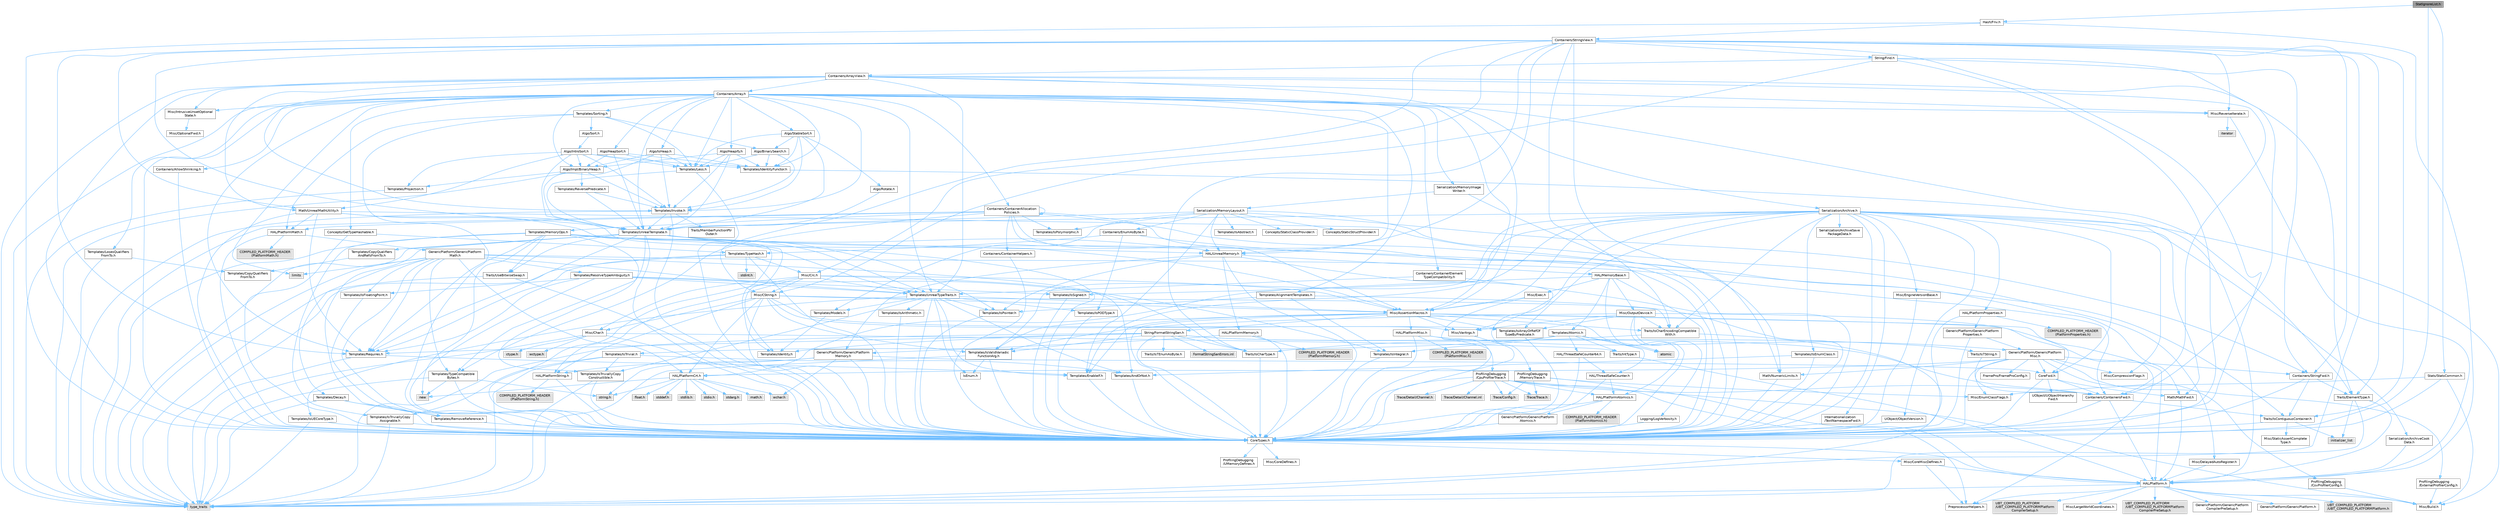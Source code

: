 digraph "StatIgnoreList.h"
{
 // INTERACTIVE_SVG=YES
 // LATEX_PDF_SIZE
  bgcolor="transparent";
  edge [fontname=Helvetica,fontsize=10,labelfontname=Helvetica,labelfontsize=10];
  node [fontname=Helvetica,fontsize=10,shape=box,height=0.2,width=0.4];
  Node1 [id="Node000001",label="StatIgnoreList.h",height=0.2,width=0.4,color="gray40", fillcolor="grey60", style="filled", fontcolor="black",tooltip=" "];
  Node1 -> Node2 [id="edge1_Node000001_Node000002",color="steelblue1",style="solid",tooltip=" "];
  Node2 [id="Node000002",label="CoreTypes.h",height=0.2,width=0.4,color="grey40", fillcolor="white", style="filled",URL="$dc/dec/CoreTypes_8h.html",tooltip=" "];
  Node2 -> Node3 [id="edge2_Node000002_Node000003",color="steelblue1",style="solid",tooltip=" "];
  Node3 [id="Node000003",label="HAL/Platform.h",height=0.2,width=0.4,color="grey40", fillcolor="white", style="filled",URL="$d9/dd0/Platform_8h.html",tooltip=" "];
  Node3 -> Node4 [id="edge3_Node000003_Node000004",color="steelblue1",style="solid",tooltip=" "];
  Node4 [id="Node000004",label="Misc/Build.h",height=0.2,width=0.4,color="grey40", fillcolor="white", style="filled",URL="$d3/dbb/Build_8h.html",tooltip=" "];
  Node3 -> Node5 [id="edge4_Node000003_Node000005",color="steelblue1",style="solid",tooltip=" "];
  Node5 [id="Node000005",label="Misc/LargeWorldCoordinates.h",height=0.2,width=0.4,color="grey40", fillcolor="white", style="filled",URL="$d2/dcb/LargeWorldCoordinates_8h.html",tooltip=" "];
  Node3 -> Node6 [id="edge5_Node000003_Node000006",color="steelblue1",style="solid",tooltip=" "];
  Node6 [id="Node000006",label="type_traits",height=0.2,width=0.4,color="grey60", fillcolor="#E0E0E0", style="filled",tooltip=" "];
  Node3 -> Node7 [id="edge6_Node000003_Node000007",color="steelblue1",style="solid",tooltip=" "];
  Node7 [id="Node000007",label="PreprocessorHelpers.h",height=0.2,width=0.4,color="grey40", fillcolor="white", style="filled",URL="$db/ddb/PreprocessorHelpers_8h.html",tooltip=" "];
  Node3 -> Node8 [id="edge7_Node000003_Node000008",color="steelblue1",style="solid",tooltip=" "];
  Node8 [id="Node000008",label="UBT_COMPILED_PLATFORM\l/UBT_COMPILED_PLATFORMPlatform\lCompilerPreSetup.h",height=0.2,width=0.4,color="grey60", fillcolor="#E0E0E0", style="filled",tooltip=" "];
  Node3 -> Node9 [id="edge8_Node000003_Node000009",color="steelblue1",style="solid",tooltip=" "];
  Node9 [id="Node000009",label="GenericPlatform/GenericPlatform\lCompilerPreSetup.h",height=0.2,width=0.4,color="grey40", fillcolor="white", style="filled",URL="$d9/dc8/GenericPlatformCompilerPreSetup_8h.html",tooltip=" "];
  Node3 -> Node10 [id="edge9_Node000003_Node000010",color="steelblue1",style="solid",tooltip=" "];
  Node10 [id="Node000010",label="GenericPlatform/GenericPlatform.h",height=0.2,width=0.4,color="grey40", fillcolor="white", style="filled",URL="$d6/d84/GenericPlatform_8h.html",tooltip=" "];
  Node3 -> Node11 [id="edge10_Node000003_Node000011",color="steelblue1",style="solid",tooltip=" "];
  Node11 [id="Node000011",label="UBT_COMPILED_PLATFORM\l/UBT_COMPILED_PLATFORMPlatform.h",height=0.2,width=0.4,color="grey60", fillcolor="#E0E0E0", style="filled",tooltip=" "];
  Node3 -> Node12 [id="edge11_Node000003_Node000012",color="steelblue1",style="solid",tooltip=" "];
  Node12 [id="Node000012",label="UBT_COMPILED_PLATFORM\l/UBT_COMPILED_PLATFORMPlatform\lCompilerSetup.h",height=0.2,width=0.4,color="grey60", fillcolor="#E0E0E0", style="filled",tooltip=" "];
  Node2 -> Node13 [id="edge12_Node000002_Node000013",color="steelblue1",style="solid",tooltip=" "];
  Node13 [id="Node000013",label="ProfilingDebugging\l/UMemoryDefines.h",height=0.2,width=0.4,color="grey40", fillcolor="white", style="filled",URL="$d2/da2/UMemoryDefines_8h.html",tooltip=" "];
  Node2 -> Node14 [id="edge13_Node000002_Node000014",color="steelblue1",style="solid",tooltip=" "];
  Node14 [id="Node000014",label="Misc/CoreMiscDefines.h",height=0.2,width=0.4,color="grey40", fillcolor="white", style="filled",URL="$da/d38/CoreMiscDefines_8h.html",tooltip=" "];
  Node14 -> Node3 [id="edge14_Node000014_Node000003",color="steelblue1",style="solid",tooltip=" "];
  Node14 -> Node7 [id="edge15_Node000014_Node000007",color="steelblue1",style="solid",tooltip=" "];
  Node2 -> Node15 [id="edge16_Node000002_Node000015",color="steelblue1",style="solid",tooltip=" "];
  Node15 [id="Node000015",label="Misc/CoreDefines.h",height=0.2,width=0.4,color="grey40", fillcolor="white", style="filled",URL="$d3/dd2/CoreDefines_8h.html",tooltip=" "];
  Node1 -> Node16 [id="edge17_Node000001_Node000016",color="steelblue1",style="solid",tooltip=" "];
  Node16 [id="Node000016",label="Hash/Fnv.h",height=0.2,width=0.4,color="grey40", fillcolor="white", style="filled",URL="$d8/d45/Hash_2Fnv_8h.html",tooltip=" "];
  Node16 -> Node17 [id="edge18_Node000016_Node000017",color="steelblue1",style="solid",tooltip=" "];
  Node17 [id="Node000017",label="Containers/StringView.h",height=0.2,width=0.4,color="grey40", fillcolor="white", style="filled",URL="$dd/dea/StringView_8h.html",tooltip=" "];
  Node17 -> Node2 [id="edge19_Node000017_Node000002",color="steelblue1",style="solid",tooltip=" "];
  Node17 -> Node18 [id="edge20_Node000017_Node000018",color="steelblue1",style="solid",tooltip=" "];
  Node18 [id="Node000018",label="Containers/StringFwd.h",height=0.2,width=0.4,color="grey40", fillcolor="white", style="filled",URL="$df/d37/StringFwd_8h.html",tooltip=" "];
  Node18 -> Node2 [id="edge21_Node000018_Node000002",color="steelblue1",style="solid",tooltip=" "];
  Node18 -> Node19 [id="edge22_Node000018_Node000019",color="steelblue1",style="solid",tooltip=" "];
  Node19 [id="Node000019",label="Traits/ElementType.h",height=0.2,width=0.4,color="grey40", fillcolor="white", style="filled",URL="$d5/d4f/ElementType_8h.html",tooltip=" "];
  Node19 -> Node3 [id="edge23_Node000019_Node000003",color="steelblue1",style="solid",tooltip=" "];
  Node19 -> Node20 [id="edge24_Node000019_Node000020",color="steelblue1",style="solid",tooltip=" "];
  Node20 [id="Node000020",label="initializer_list",height=0.2,width=0.4,color="grey60", fillcolor="#E0E0E0", style="filled",tooltip=" "];
  Node19 -> Node6 [id="edge25_Node000019_Node000006",color="steelblue1",style="solid",tooltip=" "];
  Node18 -> Node21 [id="edge26_Node000018_Node000021",color="steelblue1",style="solid",tooltip=" "];
  Node21 [id="Node000021",label="Traits/IsContiguousContainer.h",height=0.2,width=0.4,color="grey40", fillcolor="white", style="filled",URL="$d5/d3c/IsContiguousContainer_8h.html",tooltip=" "];
  Node21 -> Node2 [id="edge27_Node000021_Node000002",color="steelblue1",style="solid",tooltip=" "];
  Node21 -> Node22 [id="edge28_Node000021_Node000022",color="steelblue1",style="solid",tooltip=" "];
  Node22 [id="Node000022",label="Misc/StaticAssertComplete\lType.h",height=0.2,width=0.4,color="grey40", fillcolor="white", style="filled",URL="$d5/d4e/StaticAssertCompleteType_8h.html",tooltip=" "];
  Node21 -> Node20 [id="edge29_Node000021_Node000020",color="steelblue1",style="solid",tooltip=" "];
  Node17 -> Node23 [id="edge30_Node000017_Node000023",color="steelblue1",style="solid",tooltip=" "];
  Node23 [id="Node000023",label="HAL/UnrealMemory.h",height=0.2,width=0.4,color="grey40", fillcolor="white", style="filled",URL="$d9/d96/UnrealMemory_8h.html",tooltip=" "];
  Node23 -> Node2 [id="edge31_Node000023_Node000002",color="steelblue1",style="solid",tooltip=" "];
  Node23 -> Node24 [id="edge32_Node000023_Node000024",color="steelblue1",style="solid",tooltip=" "];
  Node24 [id="Node000024",label="GenericPlatform/GenericPlatform\lMemory.h",height=0.2,width=0.4,color="grey40", fillcolor="white", style="filled",URL="$dd/d22/GenericPlatformMemory_8h.html",tooltip=" "];
  Node24 -> Node25 [id="edge33_Node000024_Node000025",color="steelblue1",style="solid",tooltip=" "];
  Node25 [id="Node000025",label="CoreFwd.h",height=0.2,width=0.4,color="grey40", fillcolor="white", style="filled",URL="$d1/d1e/CoreFwd_8h.html",tooltip=" "];
  Node25 -> Node2 [id="edge34_Node000025_Node000002",color="steelblue1",style="solid",tooltip=" "];
  Node25 -> Node26 [id="edge35_Node000025_Node000026",color="steelblue1",style="solid",tooltip=" "];
  Node26 [id="Node000026",label="Containers/ContainersFwd.h",height=0.2,width=0.4,color="grey40", fillcolor="white", style="filled",URL="$d4/d0a/ContainersFwd_8h.html",tooltip=" "];
  Node26 -> Node3 [id="edge36_Node000026_Node000003",color="steelblue1",style="solid",tooltip=" "];
  Node26 -> Node2 [id="edge37_Node000026_Node000002",color="steelblue1",style="solid",tooltip=" "];
  Node26 -> Node21 [id="edge38_Node000026_Node000021",color="steelblue1",style="solid",tooltip=" "];
  Node25 -> Node27 [id="edge39_Node000025_Node000027",color="steelblue1",style="solid",tooltip=" "];
  Node27 [id="Node000027",label="Math/MathFwd.h",height=0.2,width=0.4,color="grey40", fillcolor="white", style="filled",URL="$d2/d10/MathFwd_8h.html",tooltip=" "];
  Node27 -> Node3 [id="edge40_Node000027_Node000003",color="steelblue1",style="solid",tooltip=" "];
  Node25 -> Node28 [id="edge41_Node000025_Node000028",color="steelblue1",style="solid",tooltip=" "];
  Node28 [id="Node000028",label="UObject/UObjectHierarchy\lFwd.h",height=0.2,width=0.4,color="grey40", fillcolor="white", style="filled",URL="$d3/d13/UObjectHierarchyFwd_8h.html",tooltip=" "];
  Node24 -> Node2 [id="edge42_Node000024_Node000002",color="steelblue1",style="solid",tooltip=" "];
  Node24 -> Node29 [id="edge43_Node000024_Node000029",color="steelblue1",style="solid",tooltip=" "];
  Node29 [id="Node000029",label="HAL/PlatformString.h",height=0.2,width=0.4,color="grey40", fillcolor="white", style="filled",URL="$db/db5/PlatformString_8h.html",tooltip=" "];
  Node29 -> Node2 [id="edge44_Node000029_Node000002",color="steelblue1",style="solid",tooltip=" "];
  Node29 -> Node30 [id="edge45_Node000029_Node000030",color="steelblue1",style="solid",tooltip=" "];
  Node30 [id="Node000030",label="COMPILED_PLATFORM_HEADER\l(PlatformString.h)",height=0.2,width=0.4,color="grey60", fillcolor="#E0E0E0", style="filled",tooltip=" "];
  Node24 -> Node31 [id="edge46_Node000024_Node000031",color="steelblue1",style="solid",tooltip=" "];
  Node31 [id="Node000031",label="string.h",height=0.2,width=0.4,color="grey60", fillcolor="#E0E0E0", style="filled",tooltip=" "];
  Node24 -> Node32 [id="edge47_Node000024_Node000032",color="steelblue1",style="solid",tooltip=" "];
  Node32 [id="Node000032",label="wchar.h",height=0.2,width=0.4,color="grey60", fillcolor="#E0E0E0", style="filled",tooltip=" "];
  Node23 -> Node33 [id="edge48_Node000023_Node000033",color="steelblue1",style="solid",tooltip=" "];
  Node33 [id="Node000033",label="HAL/MemoryBase.h",height=0.2,width=0.4,color="grey40", fillcolor="white", style="filled",URL="$d6/d9f/MemoryBase_8h.html",tooltip=" "];
  Node33 -> Node2 [id="edge49_Node000033_Node000002",color="steelblue1",style="solid",tooltip=" "];
  Node33 -> Node34 [id="edge50_Node000033_Node000034",color="steelblue1",style="solid",tooltip=" "];
  Node34 [id="Node000034",label="HAL/PlatformAtomics.h",height=0.2,width=0.4,color="grey40", fillcolor="white", style="filled",URL="$d3/d36/PlatformAtomics_8h.html",tooltip=" "];
  Node34 -> Node2 [id="edge51_Node000034_Node000002",color="steelblue1",style="solid",tooltip=" "];
  Node34 -> Node35 [id="edge52_Node000034_Node000035",color="steelblue1",style="solid",tooltip=" "];
  Node35 [id="Node000035",label="GenericPlatform/GenericPlatform\lAtomics.h",height=0.2,width=0.4,color="grey40", fillcolor="white", style="filled",URL="$da/d72/GenericPlatformAtomics_8h.html",tooltip=" "];
  Node35 -> Node2 [id="edge53_Node000035_Node000002",color="steelblue1",style="solid",tooltip=" "];
  Node34 -> Node36 [id="edge54_Node000034_Node000036",color="steelblue1",style="solid",tooltip=" "];
  Node36 [id="Node000036",label="COMPILED_PLATFORM_HEADER\l(PlatformAtomics.h)",height=0.2,width=0.4,color="grey60", fillcolor="#E0E0E0", style="filled",tooltip=" "];
  Node33 -> Node37 [id="edge55_Node000033_Node000037",color="steelblue1",style="solid",tooltip=" "];
  Node37 [id="Node000037",label="HAL/PlatformCrt.h",height=0.2,width=0.4,color="grey40", fillcolor="white", style="filled",URL="$d8/d75/PlatformCrt_8h.html",tooltip=" "];
  Node37 -> Node38 [id="edge56_Node000037_Node000038",color="steelblue1",style="solid",tooltip=" "];
  Node38 [id="Node000038",label="new",height=0.2,width=0.4,color="grey60", fillcolor="#E0E0E0", style="filled",tooltip=" "];
  Node37 -> Node32 [id="edge57_Node000037_Node000032",color="steelblue1",style="solid",tooltip=" "];
  Node37 -> Node39 [id="edge58_Node000037_Node000039",color="steelblue1",style="solid",tooltip=" "];
  Node39 [id="Node000039",label="stddef.h",height=0.2,width=0.4,color="grey60", fillcolor="#E0E0E0", style="filled",tooltip=" "];
  Node37 -> Node40 [id="edge59_Node000037_Node000040",color="steelblue1",style="solid",tooltip=" "];
  Node40 [id="Node000040",label="stdlib.h",height=0.2,width=0.4,color="grey60", fillcolor="#E0E0E0", style="filled",tooltip=" "];
  Node37 -> Node41 [id="edge60_Node000037_Node000041",color="steelblue1",style="solid",tooltip=" "];
  Node41 [id="Node000041",label="stdio.h",height=0.2,width=0.4,color="grey60", fillcolor="#E0E0E0", style="filled",tooltip=" "];
  Node37 -> Node42 [id="edge61_Node000037_Node000042",color="steelblue1",style="solid",tooltip=" "];
  Node42 [id="Node000042",label="stdarg.h",height=0.2,width=0.4,color="grey60", fillcolor="#E0E0E0", style="filled",tooltip=" "];
  Node37 -> Node43 [id="edge62_Node000037_Node000043",color="steelblue1",style="solid",tooltip=" "];
  Node43 [id="Node000043",label="math.h",height=0.2,width=0.4,color="grey60", fillcolor="#E0E0E0", style="filled",tooltip=" "];
  Node37 -> Node44 [id="edge63_Node000037_Node000044",color="steelblue1",style="solid",tooltip=" "];
  Node44 [id="Node000044",label="float.h",height=0.2,width=0.4,color="grey60", fillcolor="#E0E0E0", style="filled",tooltip=" "];
  Node37 -> Node31 [id="edge64_Node000037_Node000031",color="steelblue1",style="solid",tooltip=" "];
  Node33 -> Node45 [id="edge65_Node000033_Node000045",color="steelblue1",style="solid",tooltip=" "];
  Node45 [id="Node000045",label="Misc/Exec.h",height=0.2,width=0.4,color="grey40", fillcolor="white", style="filled",URL="$de/ddb/Exec_8h.html",tooltip=" "];
  Node45 -> Node2 [id="edge66_Node000045_Node000002",color="steelblue1",style="solid",tooltip=" "];
  Node45 -> Node46 [id="edge67_Node000045_Node000046",color="steelblue1",style="solid",tooltip=" "];
  Node46 [id="Node000046",label="Misc/AssertionMacros.h",height=0.2,width=0.4,color="grey40", fillcolor="white", style="filled",URL="$d0/dfa/AssertionMacros_8h.html",tooltip=" "];
  Node46 -> Node2 [id="edge68_Node000046_Node000002",color="steelblue1",style="solid",tooltip=" "];
  Node46 -> Node3 [id="edge69_Node000046_Node000003",color="steelblue1",style="solid",tooltip=" "];
  Node46 -> Node47 [id="edge70_Node000046_Node000047",color="steelblue1",style="solid",tooltip=" "];
  Node47 [id="Node000047",label="HAL/PlatformMisc.h",height=0.2,width=0.4,color="grey40", fillcolor="white", style="filled",URL="$d0/df5/PlatformMisc_8h.html",tooltip=" "];
  Node47 -> Node2 [id="edge71_Node000047_Node000002",color="steelblue1",style="solid",tooltip=" "];
  Node47 -> Node48 [id="edge72_Node000047_Node000048",color="steelblue1",style="solid",tooltip=" "];
  Node48 [id="Node000048",label="GenericPlatform/GenericPlatform\lMisc.h",height=0.2,width=0.4,color="grey40", fillcolor="white", style="filled",URL="$db/d9a/GenericPlatformMisc_8h.html",tooltip=" "];
  Node48 -> Node18 [id="edge73_Node000048_Node000018",color="steelblue1",style="solid",tooltip=" "];
  Node48 -> Node25 [id="edge74_Node000048_Node000025",color="steelblue1",style="solid",tooltip=" "];
  Node48 -> Node2 [id="edge75_Node000048_Node000002",color="steelblue1",style="solid",tooltip=" "];
  Node48 -> Node49 [id="edge76_Node000048_Node000049",color="steelblue1",style="solid",tooltip=" "];
  Node49 [id="Node000049",label="FramePro/FrameProConfig.h",height=0.2,width=0.4,color="grey40", fillcolor="white", style="filled",URL="$d7/d90/FrameProConfig_8h.html",tooltip=" "];
  Node48 -> Node37 [id="edge77_Node000048_Node000037",color="steelblue1",style="solid",tooltip=" "];
  Node48 -> Node50 [id="edge78_Node000048_Node000050",color="steelblue1",style="solid",tooltip=" "];
  Node50 [id="Node000050",label="Math/NumericLimits.h",height=0.2,width=0.4,color="grey40", fillcolor="white", style="filled",URL="$df/d1b/NumericLimits_8h.html",tooltip=" "];
  Node50 -> Node2 [id="edge79_Node000050_Node000002",color="steelblue1",style="solid",tooltip=" "];
  Node48 -> Node51 [id="edge80_Node000048_Node000051",color="steelblue1",style="solid",tooltip=" "];
  Node51 [id="Node000051",label="Misc/CompressionFlags.h",height=0.2,width=0.4,color="grey40", fillcolor="white", style="filled",URL="$d9/d76/CompressionFlags_8h.html",tooltip=" "];
  Node48 -> Node52 [id="edge81_Node000048_Node000052",color="steelblue1",style="solid",tooltip=" "];
  Node52 [id="Node000052",label="Misc/EnumClassFlags.h",height=0.2,width=0.4,color="grey40", fillcolor="white", style="filled",URL="$d8/de7/EnumClassFlags_8h.html",tooltip=" "];
  Node48 -> Node53 [id="edge82_Node000048_Node000053",color="steelblue1",style="solid",tooltip=" "];
  Node53 [id="Node000053",label="ProfilingDebugging\l/CsvProfilerConfig.h",height=0.2,width=0.4,color="grey40", fillcolor="white", style="filled",URL="$d3/d88/CsvProfilerConfig_8h.html",tooltip=" "];
  Node53 -> Node4 [id="edge83_Node000053_Node000004",color="steelblue1",style="solid",tooltip=" "];
  Node48 -> Node54 [id="edge84_Node000048_Node000054",color="steelblue1",style="solid",tooltip=" "];
  Node54 [id="Node000054",label="ProfilingDebugging\l/ExternalProfilerConfig.h",height=0.2,width=0.4,color="grey40", fillcolor="white", style="filled",URL="$d3/dbb/ExternalProfilerConfig_8h.html",tooltip=" "];
  Node54 -> Node4 [id="edge85_Node000054_Node000004",color="steelblue1",style="solid",tooltip=" "];
  Node47 -> Node55 [id="edge86_Node000047_Node000055",color="steelblue1",style="solid",tooltip=" "];
  Node55 [id="Node000055",label="COMPILED_PLATFORM_HEADER\l(PlatformMisc.h)",height=0.2,width=0.4,color="grey60", fillcolor="#E0E0E0", style="filled",tooltip=" "];
  Node47 -> Node56 [id="edge87_Node000047_Node000056",color="steelblue1",style="solid",tooltip=" "];
  Node56 [id="Node000056",label="ProfilingDebugging\l/CpuProfilerTrace.h",height=0.2,width=0.4,color="grey40", fillcolor="white", style="filled",URL="$da/dcb/CpuProfilerTrace_8h.html",tooltip=" "];
  Node56 -> Node2 [id="edge88_Node000056_Node000002",color="steelblue1",style="solid",tooltip=" "];
  Node56 -> Node26 [id="edge89_Node000056_Node000026",color="steelblue1",style="solid",tooltip=" "];
  Node56 -> Node34 [id="edge90_Node000056_Node000034",color="steelblue1",style="solid",tooltip=" "];
  Node56 -> Node7 [id="edge91_Node000056_Node000007",color="steelblue1",style="solid",tooltip=" "];
  Node56 -> Node4 [id="edge92_Node000056_Node000004",color="steelblue1",style="solid",tooltip=" "];
  Node56 -> Node57 [id="edge93_Node000056_Node000057",color="steelblue1",style="solid",tooltip=" "];
  Node57 [id="Node000057",label="Trace/Config.h",height=0.2,width=0.4,color="grey60", fillcolor="#E0E0E0", style="filled",tooltip=" "];
  Node56 -> Node58 [id="edge94_Node000056_Node000058",color="steelblue1",style="solid",tooltip=" "];
  Node58 [id="Node000058",label="Trace/Detail/Channel.h",height=0.2,width=0.4,color="grey60", fillcolor="#E0E0E0", style="filled",tooltip=" "];
  Node56 -> Node59 [id="edge95_Node000056_Node000059",color="steelblue1",style="solid",tooltip=" "];
  Node59 [id="Node000059",label="Trace/Detail/Channel.inl",height=0.2,width=0.4,color="grey60", fillcolor="#E0E0E0", style="filled",tooltip=" "];
  Node56 -> Node60 [id="edge96_Node000056_Node000060",color="steelblue1",style="solid",tooltip=" "];
  Node60 [id="Node000060",label="Trace/Trace.h",height=0.2,width=0.4,color="grey60", fillcolor="#E0E0E0", style="filled",tooltip=" "];
  Node46 -> Node7 [id="edge97_Node000046_Node000007",color="steelblue1",style="solid",tooltip=" "];
  Node46 -> Node61 [id="edge98_Node000046_Node000061",color="steelblue1",style="solid",tooltip=" "];
  Node61 [id="Node000061",label="Templates/EnableIf.h",height=0.2,width=0.4,color="grey40", fillcolor="white", style="filled",URL="$d7/d60/EnableIf_8h.html",tooltip=" "];
  Node61 -> Node2 [id="edge99_Node000061_Node000002",color="steelblue1",style="solid",tooltip=" "];
  Node46 -> Node62 [id="edge100_Node000046_Node000062",color="steelblue1",style="solid",tooltip=" "];
  Node62 [id="Node000062",label="Templates/IsArrayOrRefOf\lTypeByPredicate.h",height=0.2,width=0.4,color="grey40", fillcolor="white", style="filled",URL="$d6/da1/IsArrayOrRefOfTypeByPredicate_8h.html",tooltip=" "];
  Node62 -> Node2 [id="edge101_Node000062_Node000002",color="steelblue1",style="solid",tooltip=" "];
  Node46 -> Node63 [id="edge102_Node000046_Node000063",color="steelblue1",style="solid",tooltip=" "];
  Node63 [id="Node000063",label="Templates/IsValidVariadic\lFunctionArg.h",height=0.2,width=0.4,color="grey40", fillcolor="white", style="filled",URL="$d0/dc8/IsValidVariadicFunctionArg_8h.html",tooltip=" "];
  Node63 -> Node2 [id="edge103_Node000063_Node000002",color="steelblue1",style="solid",tooltip=" "];
  Node63 -> Node64 [id="edge104_Node000063_Node000064",color="steelblue1",style="solid",tooltip=" "];
  Node64 [id="Node000064",label="IsEnum.h",height=0.2,width=0.4,color="grey40", fillcolor="white", style="filled",URL="$d4/de5/IsEnum_8h.html",tooltip=" "];
  Node63 -> Node6 [id="edge105_Node000063_Node000006",color="steelblue1",style="solid",tooltip=" "];
  Node46 -> Node65 [id="edge106_Node000046_Node000065",color="steelblue1",style="solid",tooltip=" "];
  Node65 [id="Node000065",label="Traits/IsCharEncodingCompatible\lWith.h",height=0.2,width=0.4,color="grey40", fillcolor="white", style="filled",URL="$df/dd1/IsCharEncodingCompatibleWith_8h.html",tooltip=" "];
  Node65 -> Node6 [id="edge107_Node000065_Node000006",color="steelblue1",style="solid",tooltip=" "];
  Node65 -> Node66 [id="edge108_Node000065_Node000066",color="steelblue1",style="solid",tooltip=" "];
  Node66 [id="Node000066",label="Traits/IsCharType.h",height=0.2,width=0.4,color="grey40", fillcolor="white", style="filled",URL="$db/d51/IsCharType_8h.html",tooltip=" "];
  Node66 -> Node2 [id="edge109_Node000066_Node000002",color="steelblue1",style="solid",tooltip=" "];
  Node46 -> Node67 [id="edge110_Node000046_Node000067",color="steelblue1",style="solid",tooltip=" "];
  Node67 [id="Node000067",label="Misc/VarArgs.h",height=0.2,width=0.4,color="grey40", fillcolor="white", style="filled",URL="$d5/d6f/VarArgs_8h.html",tooltip=" "];
  Node67 -> Node2 [id="edge111_Node000067_Node000002",color="steelblue1",style="solid",tooltip=" "];
  Node46 -> Node68 [id="edge112_Node000046_Node000068",color="steelblue1",style="solid",tooltip=" "];
  Node68 [id="Node000068",label="String/FormatStringSan.h",height=0.2,width=0.4,color="grey40", fillcolor="white", style="filled",URL="$d3/d8b/FormatStringSan_8h.html",tooltip=" "];
  Node68 -> Node6 [id="edge113_Node000068_Node000006",color="steelblue1",style="solid",tooltip=" "];
  Node68 -> Node2 [id="edge114_Node000068_Node000002",color="steelblue1",style="solid",tooltip=" "];
  Node68 -> Node69 [id="edge115_Node000068_Node000069",color="steelblue1",style="solid",tooltip=" "];
  Node69 [id="Node000069",label="Templates/Requires.h",height=0.2,width=0.4,color="grey40", fillcolor="white", style="filled",URL="$dc/d96/Requires_8h.html",tooltip=" "];
  Node69 -> Node61 [id="edge116_Node000069_Node000061",color="steelblue1",style="solid",tooltip=" "];
  Node69 -> Node6 [id="edge117_Node000069_Node000006",color="steelblue1",style="solid",tooltip=" "];
  Node68 -> Node70 [id="edge118_Node000068_Node000070",color="steelblue1",style="solid",tooltip=" "];
  Node70 [id="Node000070",label="Templates/Identity.h",height=0.2,width=0.4,color="grey40", fillcolor="white", style="filled",URL="$d0/dd5/Identity_8h.html",tooltip=" "];
  Node68 -> Node63 [id="edge119_Node000068_Node000063",color="steelblue1",style="solid",tooltip=" "];
  Node68 -> Node66 [id="edge120_Node000068_Node000066",color="steelblue1",style="solid",tooltip=" "];
  Node68 -> Node71 [id="edge121_Node000068_Node000071",color="steelblue1",style="solid",tooltip=" "];
  Node71 [id="Node000071",label="Traits/IsTEnumAsByte.h",height=0.2,width=0.4,color="grey40", fillcolor="white", style="filled",URL="$d1/de6/IsTEnumAsByte_8h.html",tooltip=" "];
  Node68 -> Node72 [id="edge122_Node000068_Node000072",color="steelblue1",style="solid",tooltip=" "];
  Node72 [id="Node000072",label="Traits/IsTString.h",height=0.2,width=0.4,color="grey40", fillcolor="white", style="filled",URL="$d0/df8/IsTString_8h.html",tooltip=" "];
  Node72 -> Node26 [id="edge123_Node000072_Node000026",color="steelblue1",style="solid",tooltip=" "];
  Node68 -> Node26 [id="edge124_Node000068_Node000026",color="steelblue1",style="solid",tooltip=" "];
  Node68 -> Node73 [id="edge125_Node000068_Node000073",color="steelblue1",style="solid",tooltip=" "];
  Node73 [id="Node000073",label="FormatStringSanErrors.inl",height=0.2,width=0.4,color="grey60", fillcolor="#E0E0E0", style="filled",tooltip=" "];
  Node46 -> Node74 [id="edge126_Node000046_Node000074",color="steelblue1",style="solid",tooltip=" "];
  Node74 [id="Node000074",label="atomic",height=0.2,width=0.4,color="grey60", fillcolor="#E0E0E0", style="filled",tooltip=" "];
  Node33 -> Node75 [id="edge127_Node000033_Node000075",color="steelblue1",style="solid",tooltip=" "];
  Node75 [id="Node000075",label="Misc/OutputDevice.h",height=0.2,width=0.4,color="grey40", fillcolor="white", style="filled",URL="$d7/d32/OutputDevice_8h.html",tooltip=" "];
  Node75 -> Node25 [id="edge128_Node000075_Node000025",color="steelblue1",style="solid",tooltip=" "];
  Node75 -> Node2 [id="edge129_Node000075_Node000002",color="steelblue1",style="solid",tooltip=" "];
  Node75 -> Node76 [id="edge130_Node000075_Node000076",color="steelblue1",style="solid",tooltip=" "];
  Node76 [id="Node000076",label="Logging/LogVerbosity.h",height=0.2,width=0.4,color="grey40", fillcolor="white", style="filled",URL="$d2/d8f/LogVerbosity_8h.html",tooltip=" "];
  Node76 -> Node2 [id="edge131_Node000076_Node000002",color="steelblue1",style="solid",tooltip=" "];
  Node75 -> Node67 [id="edge132_Node000075_Node000067",color="steelblue1",style="solid",tooltip=" "];
  Node75 -> Node62 [id="edge133_Node000075_Node000062",color="steelblue1",style="solid",tooltip=" "];
  Node75 -> Node63 [id="edge134_Node000075_Node000063",color="steelblue1",style="solid",tooltip=" "];
  Node75 -> Node65 [id="edge135_Node000075_Node000065",color="steelblue1",style="solid",tooltip=" "];
  Node33 -> Node77 [id="edge136_Node000033_Node000077",color="steelblue1",style="solid",tooltip=" "];
  Node77 [id="Node000077",label="Templates/Atomic.h",height=0.2,width=0.4,color="grey40", fillcolor="white", style="filled",URL="$d3/d91/Atomic_8h.html",tooltip=" "];
  Node77 -> Node78 [id="edge137_Node000077_Node000078",color="steelblue1",style="solid",tooltip=" "];
  Node78 [id="Node000078",label="HAL/ThreadSafeCounter.h",height=0.2,width=0.4,color="grey40", fillcolor="white", style="filled",URL="$dc/dc9/ThreadSafeCounter_8h.html",tooltip=" "];
  Node78 -> Node2 [id="edge138_Node000078_Node000002",color="steelblue1",style="solid",tooltip=" "];
  Node78 -> Node34 [id="edge139_Node000078_Node000034",color="steelblue1",style="solid",tooltip=" "];
  Node77 -> Node79 [id="edge140_Node000077_Node000079",color="steelblue1",style="solid",tooltip=" "];
  Node79 [id="Node000079",label="HAL/ThreadSafeCounter64.h",height=0.2,width=0.4,color="grey40", fillcolor="white", style="filled",URL="$d0/d12/ThreadSafeCounter64_8h.html",tooltip=" "];
  Node79 -> Node2 [id="edge141_Node000079_Node000002",color="steelblue1",style="solid",tooltip=" "];
  Node79 -> Node78 [id="edge142_Node000079_Node000078",color="steelblue1",style="solid",tooltip=" "];
  Node77 -> Node80 [id="edge143_Node000077_Node000080",color="steelblue1",style="solid",tooltip=" "];
  Node80 [id="Node000080",label="Templates/IsIntegral.h",height=0.2,width=0.4,color="grey40", fillcolor="white", style="filled",URL="$da/d64/IsIntegral_8h.html",tooltip=" "];
  Node80 -> Node2 [id="edge144_Node000080_Node000002",color="steelblue1",style="solid",tooltip=" "];
  Node77 -> Node81 [id="edge145_Node000077_Node000081",color="steelblue1",style="solid",tooltip=" "];
  Node81 [id="Node000081",label="Templates/IsTrivial.h",height=0.2,width=0.4,color="grey40", fillcolor="white", style="filled",URL="$da/d4c/IsTrivial_8h.html",tooltip=" "];
  Node81 -> Node82 [id="edge146_Node000081_Node000082",color="steelblue1",style="solid",tooltip=" "];
  Node82 [id="Node000082",label="Templates/AndOrNot.h",height=0.2,width=0.4,color="grey40", fillcolor="white", style="filled",URL="$db/d0a/AndOrNot_8h.html",tooltip=" "];
  Node82 -> Node2 [id="edge147_Node000082_Node000002",color="steelblue1",style="solid",tooltip=" "];
  Node81 -> Node83 [id="edge148_Node000081_Node000083",color="steelblue1",style="solid",tooltip=" "];
  Node83 [id="Node000083",label="Templates/IsTriviallyCopy\lConstructible.h",height=0.2,width=0.4,color="grey40", fillcolor="white", style="filled",URL="$d3/d78/IsTriviallyCopyConstructible_8h.html",tooltip=" "];
  Node83 -> Node2 [id="edge149_Node000083_Node000002",color="steelblue1",style="solid",tooltip=" "];
  Node83 -> Node6 [id="edge150_Node000083_Node000006",color="steelblue1",style="solid",tooltip=" "];
  Node81 -> Node84 [id="edge151_Node000081_Node000084",color="steelblue1",style="solid",tooltip=" "];
  Node84 [id="Node000084",label="Templates/IsTriviallyCopy\lAssignable.h",height=0.2,width=0.4,color="grey40", fillcolor="white", style="filled",URL="$d2/df2/IsTriviallyCopyAssignable_8h.html",tooltip=" "];
  Node84 -> Node2 [id="edge152_Node000084_Node000002",color="steelblue1",style="solid",tooltip=" "];
  Node84 -> Node6 [id="edge153_Node000084_Node000006",color="steelblue1",style="solid",tooltip=" "];
  Node81 -> Node6 [id="edge154_Node000081_Node000006",color="steelblue1",style="solid",tooltip=" "];
  Node77 -> Node85 [id="edge155_Node000077_Node000085",color="steelblue1",style="solid",tooltip=" "];
  Node85 [id="Node000085",label="Traits/IntType.h",height=0.2,width=0.4,color="grey40", fillcolor="white", style="filled",URL="$d7/deb/IntType_8h.html",tooltip=" "];
  Node85 -> Node3 [id="edge156_Node000085_Node000003",color="steelblue1",style="solid",tooltip=" "];
  Node77 -> Node74 [id="edge157_Node000077_Node000074",color="steelblue1",style="solid",tooltip=" "];
  Node23 -> Node86 [id="edge158_Node000023_Node000086",color="steelblue1",style="solid",tooltip=" "];
  Node86 [id="Node000086",label="HAL/PlatformMemory.h",height=0.2,width=0.4,color="grey40", fillcolor="white", style="filled",URL="$de/d68/PlatformMemory_8h.html",tooltip=" "];
  Node86 -> Node2 [id="edge159_Node000086_Node000002",color="steelblue1",style="solid",tooltip=" "];
  Node86 -> Node24 [id="edge160_Node000086_Node000024",color="steelblue1",style="solid",tooltip=" "];
  Node86 -> Node87 [id="edge161_Node000086_Node000087",color="steelblue1",style="solid",tooltip=" "];
  Node87 [id="Node000087",label="COMPILED_PLATFORM_HEADER\l(PlatformMemory.h)",height=0.2,width=0.4,color="grey60", fillcolor="#E0E0E0", style="filled",tooltip=" "];
  Node23 -> Node88 [id="edge162_Node000023_Node000088",color="steelblue1",style="solid",tooltip=" "];
  Node88 [id="Node000088",label="ProfilingDebugging\l/MemoryTrace.h",height=0.2,width=0.4,color="grey40", fillcolor="white", style="filled",URL="$da/dd7/MemoryTrace_8h.html",tooltip=" "];
  Node88 -> Node3 [id="edge163_Node000088_Node000003",color="steelblue1",style="solid",tooltip=" "];
  Node88 -> Node52 [id="edge164_Node000088_Node000052",color="steelblue1",style="solid",tooltip=" "];
  Node88 -> Node57 [id="edge165_Node000088_Node000057",color="steelblue1",style="solid",tooltip=" "];
  Node88 -> Node60 [id="edge166_Node000088_Node000060",color="steelblue1",style="solid",tooltip=" "];
  Node23 -> Node89 [id="edge167_Node000023_Node000089",color="steelblue1",style="solid",tooltip=" "];
  Node89 [id="Node000089",label="Templates/IsPointer.h",height=0.2,width=0.4,color="grey40", fillcolor="white", style="filled",URL="$d7/d05/IsPointer_8h.html",tooltip=" "];
  Node89 -> Node2 [id="edge168_Node000089_Node000002",color="steelblue1",style="solid",tooltip=" "];
  Node17 -> Node50 [id="edge169_Node000017_Node000050",color="steelblue1",style="solid",tooltip=" "];
  Node17 -> Node90 [id="edge170_Node000017_Node000090",color="steelblue1",style="solid",tooltip=" "];
  Node90 [id="Node000090",label="Math/UnrealMathUtility.h",height=0.2,width=0.4,color="grey40", fillcolor="white", style="filled",URL="$db/db8/UnrealMathUtility_8h.html",tooltip=" "];
  Node90 -> Node2 [id="edge171_Node000090_Node000002",color="steelblue1",style="solid",tooltip=" "];
  Node90 -> Node46 [id="edge172_Node000090_Node000046",color="steelblue1",style="solid",tooltip=" "];
  Node90 -> Node91 [id="edge173_Node000090_Node000091",color="steelblue1",style="solid",tooltip=" "];
  Node91 [id="Node000091",label="HAL/PlatformMath.h",height=0.2,width=0.4,color="grey40", fillcolor="white", style="filled",URL="$dc/d53/PlatformMath_8h.html",tooltip=" "];
  Node91 -> Node2 [id="edge174_Node000091_Node000002",color="steelblue1",style="solid",tooltip=" "];
  Node91 -> Node92 [id="edge175_Node000091_Node000092",color="steelblue1",style="solid",tooltip=" "];
  Node92 [id="Node000092",label="GenericPlatform/GenericPlatform\lMath.h",height=0.2,width=0.4,color="grey40", fillcolor="white", style="filled",URL="$d5/d79/GenericPlatformMath_8h.html",tooltip=" "];
  Node92 -> Node2 [id="edge176_Node000092_Node000002",color="steelblue1",style="solid",tooltip=" "];
  Node92 -> Node26 [id="edge177_Node000092_Node000026",color="steelblue1",style="solid",tooltip=" "];
  Node92 -> Node37 [id="edge178_Node000092_Node000037",color="steelblue1",style="solid",tooltip=" "];
  Node92 -> Node82 [id="edge179_Node000092_Node000082",color="steelblue1",style="solid",tooltip=" "];
  Node92 -> Node93 [id="edge180_Node000092_Node000093",color="steelblue1",style="solid",tooltip=" "];
  Node93 [id="Node000093",label="Templates/Decay.h",height=0.2,width=0.4,color="grey40", fillcolor="white", style="filled",URL="$dd/d0f/Decay_8h.html",tooltip=" "];
  Node93 -> Node2 [id="edge181_Node000093_Node000002",color="steelblue1",style="solid",tooltip=" "];
  Node93 -> Node94 [id="edge182_Node000093_Node000094",color="steelblue1",style="solid",tooltip=" "];
  Node94 [id="Node000094",label="Templates/RemoveReference.h",height=0.2,width=0.4,color="grey40", fillcolor="white", style="filled",URL="$da/dbe/RemoveReference_8h.html",tooltip=" "];
  Node94 -> Node2 [id="edge183_Node000094_Node000002",color="steelblue1",style="solid",tooltip=" "];
  Node93 -> Node6 [id="edge184_Node000093_Node000006",color="steelblue1",style="solid",tooltip=" "];
  Node92 -> Node95 [id="edge185_Node000092_Node000095",color="steelblue1",style="solid",tooltip=" "];
  Node95 [id="Node000095",label="Templates/IsFloatingPoint.h",height=0.2,width=0.4,color="grey40", fillcolor="white", style="filled",URL="$d3/d11/IsFloatingPoint_8h.html",tooltip=" "];
  Node95 -> Node2 [id="edge186_Node000095_Node000002",color="steelblue1",style="solid",tooltip=" "];
  Node92 -> Node96 [id="edge187_Node000092_Node000096",color="steelblue1",style="solid",tooltip=" "];
  Node96 [id="Node000096",label="Templates/UnrealTypeTraits.h",height=0.2,width=0.4,color="grey40", fillcolor="white", style="filled",URL="$d2/d2d/UnrealTypeTraits_8h.html",tooltip=" "];
  Node96 -> Node2 [id="edge188_Node000096_Node000002",color="steelblue1",style="solid",tooltip=" "];
  Node96 -> Node89 [id="edge189_Node000096_Node000089",color="steelblue1",style="solid",tooltip=" "];
  Node96 -> Node46 [id="edge190_Node000096_Node000046",color="steelblue1",style="solid",tooltip=" "];
  Node96 -> Node82 [id="edge191_Node000096_Node000082",color="steelblue1",style="solid",tooltip=" "];
  Node96 -> Node61 [id="edge192_Node000096_Node000061",color="steelblue1",style="solid",tooltip=" "];
  Node96 -> Node97 [id="edge193_Node000096_Node000097",color="steelblue1",style="solid",tooltip=" "];
  Node97 [id="Node000097",label="Templates/IsArithmetic.h",height=0.2,width=0.4,color="grey40", fillcolor="white", style="filled",URL="$d2/d5d/IsArithmetic_8h.html",tooltip=" "];
  Node97 -> Node2 [id="edge194_Node000097_Node000002",color="steelblue1",style="solid",tooltip=" "];
  Node96 -> Node64 [id="edge195_Node000096_Node000064",color="steelblue1",style="solid",tooltip=" "];
  Node96 -> Node98 [id="edge196_Node000096_Node000098",color="steelblue1",style="solid",tooltip=" "];
  Node98 [id="Node000098",label="Templates/Models.h",height=0.2,width=0.4,color="grey40", fillcolor="white", style="filled",URL="$d3/d0c/Models_8h.html",tooltip=" "];
  Node98 -> Node70 [id="edge197_Node000098_Node000070",color="steelblue1",style="solid",tooltip=" "];
  Node96 -> Node99 [id="edge198_Node000096_Node000099",color="steelblue1",style="solid",tooltip=" "];
  Node99 [id="Node000099",label="Templates/IsPODType.h",height=0.2,width=0.4,color="grey40", fillcolor="white", style="filled",URL="$d7/db1/IsPODType_8h.html",tooltip=" "];
  Node99 -> Node2 [id="edge199_Node000099_Node000002",color="steelblue1",style="solid",tooltip=" "];
  Node96 -> Node100 [id="edge200_Node000096_Node000100",color="steelblue1",style="solid",tooltip=" "];
  Node100 [id="Node000100",label="Templates/IsUECoreType.h",height=0.2,width=0.4,color="grey40", fillcolor="white", style="filled",URL="$d1/db8/IsUECoreType_8h.html",tooltip=" "];
  Node100 -> Node2 [id="edge201_Node000100_Node000002",color="steelblue1",style="solid",tooltip=" "];
  Node100 -> Node6 [id="edge202_Node000100_Node000006",color="steelblue1",style="solid",tooltip=" "];
  Node96 -> Node83 [id="edge203_Node000096_Node000083",color="steelblue1",style="solid",tooltip=" "];
  Node92 -> Node69 [id="edge204_Node000092_Node000069",color="steelblue1",style="solid",tooltip=" "];
  Node92 -> Node101 [id="edge205_Node000092_Node000101",color="steelblue1",style="solid",tooltip=" "];
  Node101 [id="Node000101",label="Templates/ResolveTypeAmbiguity.h",height=0.2,width=0.4,color="grey40", fillcolor="white", style="filled",URL="$df/d1f/ResolveTypeAmbiguity_8h.html",tooltip=" "];
  Node101 -> Node2 [id="edge206_Node000101_Node000002",color="steelblue1",style="solid",tooltip=" "];
  Node101 -> Node95 [id="edge207_Node000101_Node000095",color="steelblue1",style="solid",tooltip=" "];
  Node101 -> Node96 [id="edge208_Node000101_Node000096",color="steelblue1",style="solid",tooltip=" "];
  Node101 -> Node102 [id="edge209_Node000101_Node000102",color="steelblue1",style="solid",tooltip=" "];
  Node102 [id="Node000102",label="Templates/IsSigned.h",height=0.2,width=0.4,color="grey40", fillcolor="white", style="filled",URL="$d8/dd8/IsSigned_8h.html",tooltip=" "];
  Node102 -> Node2 [id="edge210_Node000102_Node000002",color="steelblue1",style="solid",tooltip=" "];
  Node101 -> Node80 [id="edge211_Node000101_Node000080",color="steelblue1",style="solid",tooltip=" "];
  Node101 -> Node69 [id="edge212_Node000101_Node000069",color="steelblue1",style="solid",tooltip=" "];
  Node92 -> Node103 [id="edge213_Node000092_Node000103",color="steelblue1",style="solid",tooltip=" "];
  Node103 [id="Node000103",label="Templates/TypeCompatible\lBytes.h",height=0.2,width=0.4,color="grey40", fillcolor="white", style="filled",URL="$df/d0a/TypeCompatibleBytes_8h.html",tooltip=" "];
  Node103 -> Node2 [id="edge214_Node000103_Node000002",color="steelblue1",style="solid",tooltip=" "];
  Node103 -> Node31 [id="edge215_Node000103_Node000031",color="steelblue1",style="solid",tooltip=" "];
  Node103 -> Node38 [id="edge216_Node000103_Node000038",color="steelblue1",style="solid",tooltip=" "];
  Node103 -> Node6 [id="edge217_Node000103_Node000006",color="steelblue1",style="solid",tooltip=" "];
  Node92 -> Node104 [id="edge218_Node000092_Node000104",color="steelblue1",style="solid",tooltip=" "];
  Node104 [id="Node000104",label="limits",height=0.2,width=0.4,color="grey60", fillcolor="#E0E0E0", style="filled",tooltip=" "];
  Node92 -> Node6 [id="edge219_Node000092_Node000006",color="steelblue1",style="solid",tooltip=" "];
  Node91 -> Node105 [id="edge220_Node000091_Node000105",color="steelblue1",style="solid",tooltip=" "];
  Node105 [id="Node000105",label="COMPILED_PLATFORM_HEADER\l(PlatformMath.h)",height=0.2,width=0.4,color="grey60", fillcolor="#E0E0E0", style="filled",tooltip=" "];
  Node90 -> Node27 [id="edge221_Node000090_Node000027",color="steelblue1",style="solid",tooltip=" "];
  Node90 -> Node70 [id="edge222_Node000090_Node000070",color="steelblue1",style="solid",tooltip=" "];
  Node90 -> Node69 [id="edge223_Node000090_Node000069",color="steelblue1",style="solid",tooltip=" "];
  Node17 -> Node106 [id="edge224_Node000017_Node000106",color="steelblue1",style="solid",tooltip=" "];
  Node106 [id="Node000106",label="Misc/Crc.h",height=0.2,width=0.4,color="grey40", fillcolor="white", style="filled",URL="$d4/dd2/Crc_8h.html",tooltip=" "];
  Node106 -> Node2 [id="edge225_Node000106_Node000002",color="steelblue1",style="solid",tooltip=" "];
  Node106 -> Node29 [id="edge226_Node000106_Node000029",color="steelblue1",style="solid",tooltip=" "];
  Node106 -> Node46 [id="edge227_Node000106_Node000046",color="steelblue1",style="solid",tooltip=" "];
  Node106 -> Node107 [id="edge228_Node000106_Node000107",color="steelblue1",style="solid",tooltip=" "];
  Node107 [id="Node000107",label="Misc/CString.h",height=0.2,width=0.4,color="grey40", fillcolor="white", style="filled",URL="$d2/d49/CString_8h.html",tooltip=" "];
  Node107 -> Node2 [id="edge229_Node000107_Node000002",color="steelblue1",style="solid",tooltip=" "];
  Node107 -> Node37 [id="edge230_Node000107_Node000037",color="steelblue1",style="solid",tooltip=" "];
  Node107 -> Node29 [id="edge231_Node000107_Node000029",color="steelblue1",style="solid",tooltip=" "];
  Node107 -> Node46 [id="edge232_Node000107_Node000046",color="steelblue1",style="solid",tooltip=" "];
  Node107 -> Node108 [id="edge233_Node000107_Node000108",color="steelblue1",style="solid",tooltip=" "];
  Node108 [id="Node000108",label="Misc/Char.h",height=0.2,width=0.4,color="grey40", fillcolor="white", style="filled",URL="$d0/d58/Char_8h.html",tooltip=" "];
  Node108 -> Node2 [id="edge234_Node000108_Node000002",color="steelblue1",style="solid",tooltip=" "];
  Node108 -> Node85 [id="edge235_Node000108_Node000085",color="steelblue1",style="solid",tooltip=" "];
  Node108 -> Node109 [id="edge236_Node000108_Node000109",color="steelblue1",style="solid",tooltip=" "];
  Node109 [id="Node000109",label="ctype.h",height=0.2,width=0.4,color="grey60", fillcolor="#E0E0E0", style="filled",tooltip=" "];
  Node108 -> Node110 [id="edge237_Node000108_Node000110",color="steelblue1",style="solid",tooltip=" "];
  Node110 [id="Node000110",label="wctype.h",height=0.2,width=0.4,color="grey60", fillcolor="#E0E0E0", style="filled",tooltip=" "];
  Node108 -> Node6 [id="edge238_Node000108_Node000006",color="steelblue1",style="solid",tooltip=" "];
  Node107 -> Node67 [id="edge239_Node000107_Node000067",color="steelblue1",style="solid",tooltip=" "];
  Node107 -> Node62 [id="edge240_Node000107_Node000062",color="steelblue1",style="solid",tooltip=" "];
  Node107 -> Node63 [id="edge241_Node000107_Node000063",color="steelblue1",style="solid",tooltip=" "];
  Node107 -> Node65 [id="edge242_Node000107_Node000065",color="steelblue1",style="solid",tooltip=" "];
  Node106 -> Node108 [id="edge243_Node000106_Node000108",color="steelblue1",style="solid",tooltip=" "];
  Node106 -> Node96 [id="edge244_Node000106_Node000096",color="steelblue1",style="solid",tooltip=" "];
  Node106 -> Node66 [id="edge245_Node000106_Node000066",color="steelblue1",style="solid",tooltip=" "];
  Node17 -> Node107 [id="edge246_Node000017_Node000107",color="steelblue1",style="solid",tooltip=" "];
  Node17 -> Node111 [id="edge247_Node000017_Node000111",color="steelblue1",style="solid",tooltip=" "];
  Node111 [id="Node000111",label="Misc/ReverseIterate.h",height=0.2,width=0.4,color="grey40", fillcolor="white", style="filled",URL="$db/de3/ReverseIterate_8h.html",tooltip=" "];
  Node111 -> Node3 [id="edge248_Node000111_Node000003",color="steelblue1",style="solid",tooltip=" "];
  Node111 -> Node112 [id="edge249_Node000111_Node000112",color="steelblue1",style="solid",tooltip=" "];
  Node112 [id="Node000112",label="iterator",height=0.2,width=0.4,color="grey60", fillcolor="#E0E0E0", style="filled",tooltip=" "];
  Node17 -> Node113 [id="edge250_Node000017_Node000113",color="steelblue1",style="solid",tooltip=" "];
  Node113 [id="Node000113",label="String/Find.h",height=0.2,width=0.4,color="grey40", fillcolor="white", style="filled",URL="$d7/dda/String_2Find_8h.html",tooltip=" "];
  Node113 -> Node114 [id="edge251_Node000113_Node000114",color="steelblue1",style="solid",tooltip=" "];
  Node114 [id="Node000114",label="Containers/ArrayView.h",height=0.2,width=0.4,color="grey40", fillcolor="white", style="filled",URL="$d7/df4/ArrayView_8h.html",tooltip=" "];
  Node114 -> Node2 [id="edge252_Node000114_Node000002",color="steelblue1",style="solid",tooltip=" "];
  Node114 -> Node26 [id="edge253_Node000114_Node000026",color="steelblue1",style="solid",tooltip=" "];
  Node114 -> Node46 [id="edge254_Node000114_Node000046",color="steelblue1",style="solid",tooltip=" "];
  Node114 -> Node111 [id="edge255_Node000114_Node000111",color="steelblue1",style="solid",tooltip=" "];
  Node114 -> Node115 [id="edge256_Node000114_Node000115",color="steelblue1",style="solid",tooltip=" "];
  Node115 [id="Node000115",label="Misc/IntrusiveUnsetOptional\lState.h",height=0.2,width=0.4,color="grey40", fillcolor="white", style="filled",URL="$d2/d0a/IntrusiveUnsetOptionalState_8h.html",tooltip=" "];
  Node115 -> Node116 [id="edge257_Node000115_Node000116",color="steelblue1",style="solid",tooltip=" "];
  Node116 [id="Node000116",label="Misc/OptionalFwd.h",height=0.2,width=0.4,color="grey40", fillcolor="white", style="filled",URL="$dc/d50/OptionalFwd_8h.html",tooltip=" "];
  Node114 -> Node117 [id="edge258_Node000114_Node000117",color="steelblue1",style="solid",tooltip=" "];
  Node117 [id="Node000117",label="Templates/Invoke.h",height=0.2,width=0.4,color="grey40", fillcolor="white", style="filled",URL="$d7/deb/Invoke_8h.html",tooltip=" "];
  Node117 -> Node2 [id="edge259_Node000117_Node000002",color="steelblue1",style="solid",tooltip=" "];
  Node117 -> Node118 [id="edge260_Node000117_Node000118",color="steelblue1",style="solid",tooltip=" "];
  Node118 [id="Node000118",label="Traits/MemberFunctionPtr\lOuter.h",height=0.2,width=0.4,color="grey40", fillcolor="white", style="filled",URL="$db/da7/MemberFunctionPtrOuter_8h.html",tooltip=" "];
  Node117 -> Node119 [id="edge261_Node000117_Node000119",color="steelblue1",style="solid",tooltip=" "];
  Node119 [id="Node000119",label="Templates/UnrealTemplate.h",height=0.2,width=0.4,color="grey40", fillcolor="white", style="filled",URL="$d4/d24/UnrealTemplate_8h.html",tooltip=" "];
  Node119 -> Node2 [id="edge262_Node000119_Node000002",color="steelblue1",style="solid",tooltip=" "];
  Node119 -> Node89 [id="edge263_Node000119_Node000089",color="steelblue1",style="solid",tooltip=" "];
  Node119 -> Node23 [id="edge264_Node000119_Node000023",color="steelblue1",style="solid",tooltip=" "];
  Node119 -> Node120 [id="edge265_Node000119_Node000120",color="steelblue1",style="solid",tooltip=" "];
  Node120 [id="Node000120",label="Templates/CopyQualifiers\lAndRefsFromTo.h",height=0.2,width=0.4,color="grey40", fillcolor="white", style="filled",URL="$d3/db3/CopyQualifiersAndRefsFromTo_8h.html",tooltip=" "];
  Node120 -> Node121 [id="edge266_Node000120_Node000121",color="steelblue1",style="solid",tooltip=" "];
  Node121 [id="Node000121",label="Templates/CopyQualifiers\lFromTo.h",height=0.2,width=0.4,color="grey40", fillcolor="white", style="filled",URL="$d5/db4/CopyQualifiersFromTo_8h.html",tooltip=" "];
  Node119 -> Node96 [id="edge267_Node000119_Node000096",color="steelblue1",style="solid",tooltip=" "];
  Node119 -> Node94 [id="edge268_Node000119_Node000094",color="steelblue1",style="solid",tooltip=" "];
  Node119 -> Node69 [id="edge269_Node000119_Node000069",color="steelblue1",style="solid",tooltip=" "];
  Node119 -> Node103 [id="edge270_Node000119_Node000103",color="steelblue1",style="solid",tooltip=" "];
  Node119 -> Node70 [id="edge271_Node000119_Node000070",color="steelblue1",style="solid",tooltip=" "];
  Node119 -> Node21 [id="edge272_Node000119_Node000021",color="steelblue1",style="solid",tooltip=" "];
  Node119 -> Node122 [id="edge273_Node000119_Node000122",color="steelblue1",style="solid",tooltip=" "];
  Node122 [id="Node000122",label="Traits/UseBitwiseSwap.h",height=0.2,width=0.4,color="grey40", fillcolor="white", style="filled",URL="$db/df3/UseBitwiseSwap_8h.html",tooltip=" "];
  Node122 -> Node2 [id="edge274_Node000122_Node000002",color="steelblue1",style="solid",tooltip=" "];
  Node122 -> Node6 [id="edge275_Node000122_Node000006",color="steelblue1",style="solid",tooltip=" "];
  Node119 -> Node6 [id="edge276_Node000119_Node000006",color="steelblue1",style="solid",tooltip=" "];
  Node117 -> Node6 [id="edge277_Node000117_Node000006",color="steelblue1",style="solid",tooltip=" "];
  Node114 -> Node96 [id="edge278_Node000114_Node000096",color="steelblue1",style="solid",tooltip=" "];
  Node114 -> Node19 [id="edge279_Node000114_Node000019",color="steelblue1",style="solid",tooltip=" "];
  Node114 -> Node123 [id="edge280_Node000114_Node000123",color="steelblue1",style="solid",tooltip=" "];
  Node123 [id="Node000123",label="Containers/Array.h",height=0.2,width=0.4,color="grey40", fillcolor="white", style="filled",URL="$df/dd0/Array_8h.html",tooltip=" "];
  Node123 -> Node2 [id="edge281_Node000123_Node000002",color="steelblue1",style="solid",tooltip=" "];
  Node123 -> Node46 [id="edge282_Node000123_Node000046",color="steelblue1",style="solid",tooltip=" "];
  Node123 -> Node115 [id="edge283_Node000123_Node000115",color="steelblue1",style="solid",tooltip=" "];
  Node123 -> Node111 [id="edge284_Node000123_Node000111",color="steelblue1",style="solid",tooltip=" "];
  Node123 -> Node23 [id="edge285_Node000123_Node000023",color="steelblue1",style="solid",tooltip=" "];
  Node123 -> Node96 [id="edge286_Node000123_Node000096",color="steelblue1",style="solid",tooltip=" "];
  Node123 -> Node119 [id="edge287_Node000123_Node000119",color="steelblue1",style="solid",tooltip=" "];
  Node123 -> Node124 [id="edge288_Node000123_Node000124",color="steelblue1",style="solid",tooltip=" "];
  Node124 [id="Node000124",label="Containers/AllowShrinking.h",height=0.2,width=0.4,color="grey40", fillcolor="white", style="filled",URL="$d7/d1a/AllowShrinking_8h.html",tooltip=" "];
  Node124 -> Node2 [id="edge289_Node000124_Node000002",color="steelblue1",style="solid",tooltip=" "];
  Node123 -> Node125 [id="edge290_Node000123_Node000125",color="steelblue1",style="solid",tooltip=" "];
  Node125 [id="Node000125",label="Containers/ContainerAllocation\lPolicies.h",height=0.2,width=0.4,color="grey40", fillcolor="white", style="filled",URL="$d7/dff/ContainerAllocationPolicies_8h.html",tooltip=" "];
  Node125 -> Node2 [id="edge291_Node000125_Node000002",color="steelblue1",style="solid",tooltip=" "];
  Node125 -> Node126 [id="edge292_Node000125_Node000126",color="steelblue1",style="solid",tooltip=" "];
  Node126 [id="Node000126",label="Containers/ContainerHelpers.h",height=0.2,width=0.4,color="grey40", fillcolor="white", style="filled",URL="$d7/d33/ContainerHelpers_8h.html",tooltip=" "];
  Node126 -> Node2 [id="edge293_Node000126_Node000002",color="steelblue1",style="solid",tooltip=" "];
  Node125 -> Node125 [id="edge294_Node000125_Node000125",color="steelblue1",style="solid",tooltip=" "];
  Node125 -> Node91 [id="edge295_Node000125_Node000091",color="steelblue1",style="solid",tooltip=" "];
  Node125 -> Node23 [id="edge296_Node000125_Node000023",color="steelblue1",style="solid",tooltip=" "];
  Node125 -> Node50 [id="edge297_Node000125_Node000050",color="steelblue1",style="solid",tooltip=" "];
  Node125 -> Node46 [id="edge298_Node000125_Node000046",color="steelblue1",style="solid",tooltip=" "];
  Node125 -> Node127 [id="edge299_Node000125_Node000127",color="steelblue1",style="solid",tooltip=" "];
  Node127 [id="Node000127",label="Templates/IsPolymorphic.h",height=0.2,width=0.4,color="grey40", fillcolor="white", style="filled",URL="$dc/d20/IsPolymorphic_8h.html",tooltip=" "];
  Node125 -> Node128 [id="edge300_Node000125_Node000128",color="steelblue1",style="solid",tooltip=" "];
  Node128 [id="Node000128",label="Templates/MemoryOps.h",height=0.2,width=0.4,color="grey40", fillcolor="white", style="filled",URL="$db/dea/MemoryOps_8h.html",tooltip=" "];
  Node128 -> Node2 [id="edge301_Node000128_Node000002",color="steelblue1",style="solid",tooltip=" "];
  Node128 -> Node23 [id="edge302_Node000128_Node000023",color="steelblue1",style="solid",tooltip=" "];
  Node128 -> Node84 [id="edge303_Node000128_Node000084",color="steelblue1",style="solid",tooltip=" "];
  Node128 -> Node83 [id="edge304_Node000128_Node000083",color="steelblue1",style="solid",tooltip=" "];
  Node128 -> Node69 [id="edge305_Node000128_Node000069",color="steelblue1",style="solid",tooltip=" "];
  Node128 -> Node96 [id="edge306_Node000128_Node000096",color="steelblue1",style="solid",tooltip=" "];
  Node128 -> Node122 [id="edge307_Node000128_Node000122",color="steelblue1",style="solid",tooltip=" "];
  Node128 -> Node38 [id="edge308_Node000128_Node000038",color="steelblue1",style="solid",tooltip=" "];
  Node128 -> Node6 [id="edge309_Node000128_Node000006",color="steelblue1",style="solid",tooltip=" "];
  Node125 -> Node103 [id="edge310_Node000125_Node000103",color="steelblue1",style="solid",tooltip=" "];
  Node125 -> Node6 [id="edge311_Node000125_Node000006",color="steelblue1",style="solid",tooltip=" "];
  Node123 -> Node129 [id="edge312_Node000123_Node000129",color="steelblue1",style="solid",tooltip=" "];
  Node129 [id="Node000129",label="Containers/ContainerElement\lTypeCompatibility.h",height=0.2,width=0.4,color="grey40", fillcolor="white", style="filled",URL="$df/ddf/ContainerElementTypeCompatibility_8h.html",tooltip=" "];
  Node129 -> Node2 [id="edge313_Node000129_Node000002",color="steelblue1",style="solid",tooltip=" "];
  Node129 -> Node96 [id="edge314_Node000129_Node000096",color="steelblue1",style="solid",tooltip=" "];
  Node123 -> Node130 [id="edge315_Node000123_Node000130",color="steelblue1",style="solid",tooltip=" "];
  Node130 [id="Node000130",label="Serialization/Archive.h",height=0.2,width=0.4,color="grey40", fillcolor="white", style="filled",URL="$d7/d3b/Archive_8h.html",tooltip=" "];
  Node130 -> Node25 [id="edge316_Node000130_Node000025",color="steelblue1",style="solid",tooltip=" "];
  Node130 -> Node2 [id="edge317_Node000130_Node000002",color="steelblue1",style="solid",tooltip=" "];
  Node130 -> Node131 [id="edge318_Node000130_Node000131",color="steelblue1",style="solid",tooltip=" "];
  Node131 [id="Node000131",label="HAL/PlatformProperties.h",height=0.2,width=0.4,color="grey40", fillcolor="white", style="filled",URL="$d9/db0/PlatformProperties_8h.html",tooltip=" "];
  Node131 -> Node2 [id="edge319_Node000131_Node000002",color="steelblue1",style="solid",tooltip=" "];
  Node131 -> Node132 [id="edge320_Node000131_Node000132",color="steelblue1",style="solid",tooltip=" "];
  Node132 [id="Node000132",label="GenericPlatform/GenericPlatform\lProperties.h",height=0.2,width=0.4,color="grey40", fillcolor="white", style="filled",URL="$d2/dcd/GenericPlatformProperties_8h.html",tooltip=" "];
  Node132 -> Node2 [id="edge321_Node000132_Node000002",color="steelblue1",style="solid",tooltip=" "];
  Node132 -> Node48 [id="edge322_Node000132_Node000048",color="steelblue1",style="solid",tooltip=" "];
  Node131 -> Node133 [id="edge323_Node000131_Node000133",color="steelblue1",style="solid",tooltip=" "];
  Node133 [id="Node000133",label="COMPILED_PLATFORM_HEADER\l(PlatformProperties.h)",height=0.2,width=0.4,color="grey60", fillcolor="#E0E0E0", style="filled",tooltip=" "];
  Node130 -> Node134 [id="edge324_Node000130_Node000134",color="steelblue1",style="solid",tooltip=" "];
  Node134 [id="Node000134",label="Internationalization\l/TextNamespaceFwd.h",height=0.2,width=0.4,color="grey40", fillcolor="white", style="filled",URL="$d8/d97/TextNamespaceFwd_8h.html",tooltip=" "];
  Node134 -> Node2 [id="edge325_Node000134_Node000002",color="steelblue1",style="solid",tooltip=" "];
  Node130 -> Node27 [id="edge326_Node000130_Node000027",color="steelblue1",style="solid",tooltip=" "];
  Node130 -> Node46 [id="edge327_Node000130_Node000046",color="steelblue1",style="solid",tooltip=" "];
  Node130 -> Node4 [id="edge328_Node000130_Node000004",color="steelblue1",style="solid",tooltip=" "];
  Node130 -> Node51 [id="edge329_Node000130_Node000051",color="steelblue1",style="solid",tooltip=" "];
  Node130 -> Node135 [id="edge330_Node000130_Node000135",color="steelblue1",style="solid",tooltip=" "];
  Node135 [id="Node000135",label="Misc/EngineVersionBase.h",height=0.2,width=0.4,color="grey40", fillcolor="white", style="filled",URL="$d5/d2b/EngineVersionBase_8h.html",tooltip=" "];
  Node135 -> Node2 [id="edge331_Node000135_Node000002",color="steelblue1",style="solid",tooltip=" "];
  Node130 -> Node67 [id="edge332_Node000130_Node000067",color="steelblue1",style="solid",tooltip=" "];
  Node130 -> Node136 [id="edge333_Node000130_Node000136",color="steelblue1",style="solid",tooltip=" "];
  Node136 [id="Node000136",label="Serialization/ArchiveCook\lData.h",height=0.2,width=0.4,color="grey40", fillcolor="white", style="filled",URL="$dc/db6/ArchiveCookData_8h.html",tooltip=" "];
  Node136 -> Node3 [id="edge334_Node000136_Node000003",color="steelblue1",style="solid",tooltip=" "];
  Node130 -> Node137 [id="edge335_Node000130_Node000137",color="steelblue1",style="solid",tooltip=" "];
  Node137 [id="Node000137",label="Serialization/ArchiveSave\lPackageData.h",height=0.2,width=0.4,color="grey40", fillcolor="white", style="filled",URL="$d1/d37/ArchiveSavePackageData_8h.html",tooltip=" "];
  Node130 -> Node61 [id="edge336_Node000130_Node000061",color="steelblue1",style="solid",tooltip=" "];
  Node130 -> Node62 [id="edge337_Node000130_Node000062",color="steelblue1",style="solid",tooltip=" "];
  Node130 -> Node138 [id="edge338_Node000130_Node000138",color="steelblue1",style="solid",tooltip=" "];
  Node138 [id="Node000138",label="Templates/IsEnumClass.h",height=0.2,width=0.4,color="grey40", fillcolor="white", style="filled",URL="$d7/d15/IsEnumClass_8h.html",tooltip=" "];
  Node138 -> Node2 [id="edge339_Node000138_Node000002",color="steelblue1",style="solid",tooltip=" "];
  Node138 -> Node82 [id="edge340_Node000138_Node000082",color="steelblue1",style="solid",tooltip=" "];
  Node130 -> Node102 [id="edge341_Node000130_Node000102",color="steelblue1",style="solid",tooltip=" "];
  Node130 -> Node63 [id="edge342_Node000130_Node000063",color="steelblue1",style="solid",tooltip=" "];
  Node130 -> Node119 [id="edge343_Node000130_Node000119",color="steelblue1",style="solid",tooltip=" "];
  Node130 -> Node65 [id="edge344_Node000130_Node000065",color="steelblue1",style="solid",tooltip=" "];
  Node130 -> Node139 [id="edge345_Node000130_Node000139",color="steelblue1",style="solid",tooltip=" "];
  Node139 [id="Node000139",label="UObject/ObjectVersion.h",height=0.2,width=0.4,color="grey40", fillcolor="white", style="filled",URL="$da/d63/ObjectVersion_8h.html",tooltip=" "];
  Node139 -> Node2 [id="edge346_Node000139_Node000002",color="steelblue1",style="solid",tooltip=" "];
  Node123 -> Node140 [id="edge347_Node000123_Node000140",color="steelblue1",style="solid",tooltip=" "];
  Node140 [id="Node000140",label="Serialization/MemoryImage\lWriter.h",height=0.2,width=0.4,color="grey40", fillcolor="white", style="filled",URL="$d0/d08/MemoryImageWriter_8h.html",tooltip=" "];
  Node140 -> Node2 [id="edge348_Node000140_Node000002",color="steelblue1",style="solid",tooltip=" "];
  Node140 -> Node141 [id="edge349_Node000140_Node000141",color="steelblue1",style="solid",tooltip=" "];
  Node141 [id="Node000141",label="Serialization/MemoryLayout.h",height=0.2,width=0.4,color="grey40", fillcolor="white", style="filled",URL="$d7/d66/MemoryLayout_8h.html",tooltip=" "];
  Node141 -> Node142 [id="edge350_Node000141_Node000142",color="steelblue1",style="solid",tooltip=" "];
  Node142 [id="Node000142",label="Concepts/StaticClassProvider.h",height=0.2,width=0.4,color="grey40", fillcolor="white", style="filled",URL="$dd/d83/StaticClassProvider_8h.html",tooltip=" "];
  Node141 -> Node143 [id="edge351_Node000141_Node000143",color="steelblue1",style="solid",tooltip=" "];
  Node143 [id="Node000143",label="Concepts/StaticStructProvider.h",height=0.2,width=0.4,color="grey40", fillcolor="white", style="filled",URL="$d5/d77/StaticStructProvider_8h.html",tooltip=" "];
  Node141 -> Node144 [id="edge352_Node000141_Node000144",color="steelblue1",style="solid",tooltip=" "];
  Node144 [id="Node000144",label="Containers/EnumAsByte.h",height=0.2,width=0.4,color="grey40", fillcolor="white", style="filled",URL="$d6/d9a/EnumAsByte_8h.html",tooltip=" "];
  Node144 -> Node2 [id="edge353_Node000144_Node000002",color="steelblue1",style="solid",tooltip=" "];
  Node144 -> Node99 [id="edge354_Node000144_Node000099",color="steelblue1",style="solid",tooltip=" "];
  Node144 -> Node145 [id="edge355_Node000144_Node000145",color="steelblue1",style="solid",tooltip=" "];
  Node145 [id="Node000145",label="Templates/TypeHash.h",height=0.2,width=0.4,color="grey40", fillcolor="white", style="filled",URL="$d1/d62/TypeHash_8h.html",tooltip=" "];
  Node145 -> Node2 [id="edge356_Node000145_Node000002",color="steelblue1",style="solid",tooltip=" "];
  Node145 -> Node69 [id="edge357_Node000145_Node000069",color="steelblue1",style="solid",tooltip=" "];
  Node145 -> Node106 [id="edge358_Node000145_Node000106",color="steelblue1",style="solid",tooltip=" "];
  Node145 -> Node146 [id="edge359_Node000145_Node000146",color="steelblue1",style="solid",tooltip=" "];
  Node146 [id="Node000146",label="stdint.h",height=0.2,width=0.4,color="grey60", fillcolor="#E0E0E0", style="filled",tooltip=" "];
  Node145 -> Node6 [id="edge360_Node000145_Node000006",color="steelblue1",style="solid",tooltip=" "];
  Node141 -> Node18 [id="edge361_Node000141_Node000018",color="steelblue1",style="solid",tooltip=" "];
  Node141 -> Node23 [id="edge362_Node000141_Node000023",color="steelblue1",style="solid",tooltip=" "];
  Node141 -> Node147 [id="edge363_Node000141_Node000147",color="steelblue1",style="solid",tooltip=" "];
  Node147 [id="Node000147",label="Misc/DelayedAutoRegister.h",height=0.2,width=0.4,color="grey40", fillcolor="white", style="filled",URL="$d1/dda/DelayedAutoRegister_8h.html",tooltip=" "];
  Node147 -> Node3 [id="edge364_Node000147_Node000003",color="steelblue1",style="solid",tooltip=" "];
  Node141 -> Node61 [id="edge365_Node000141_Node000061",color="steelblue1",style="solid",tooltip=" "];
  Node141 -> Node148 [id="edge366_Node000141_Node000148",color="steelblue1",style="solid",tooltip=" "];
  Node148 [id="Node000148",label="Templates/IsAbstract.h",height=0.2,width=0.4,color="grey40", fillcolor="white", style="filled",URL="$d8/db7/IsAbstract_8h.html",tooltip=" "];
  Node141 -> Node127 [id="edge367_Node000141_Node000127",color="steelblue1",style="solid",tooltip=" "];
  Node141 -> Node98 [id="edge368_Node000141_Node000098",color="steelblue1",style="solid",tooltip=" "];
  Node141 -> Node119 [id="edge369_Node000141_Node000119",color="steelblue1",style="solid",tooltip=" "];
  Node123 -> Node149 [id="edge370_Node000123_Node000149",color="steelblue1",style="solid",tooltip=" "];
  Node149 [id="Node000149",label="Algo/Heapify.h",height=0.2,width=0.4,color="grey40", fillcolor="white", style="filled",URL="$d0/d2a/Heapify_8h.html",tooltip=" "];
  Node149 -> Node150 [id="edge371_Node000149_Node000150",color="steelblue1",style="solid",tooltip=" "];
  Node150 [id="Node000150",label="Algo/Impl/BinaryHeap.h",height=0.2,width=0.4,color="grey40", fillcolor="white", style="filled",URL="$d7/da3/Algo_2Impl_2BinaryHeap_8h.html",tooltip=" "];
  Node150 -> Node117 [id="edge372_Node000150_Node000117",color="steelblue1",style="solid",tooltip=" "];
  Node150 -> Node151 [id="edge373_Node000150_Node000151",color="steelblue1",style="solid",tooltip=" "];
  Node151 [id="Node000151",label="Templates/Projection.h",height=0.2,width=0.4,color="grey40", fillcolor="white", style="filled",URL="$d7/df0/Projection_8h.html",tooltip=" "];
  Node151 -> Node6 [id="edge374_Node000151_Node000006",color="steelblue1",style="solid",tooltip=" "];
  Node150 -> Node152 [id="edge375_Node000150_Node000152",color="steelblue1",style="solid",tooltip=" "];
  Node152 [id="Node000152",label="Templates/ReversePredicate.h",height=0.2,width=0.4,color="grey40", fillcolor="white", style="filled",URL="$d8/d28/ReversePredicate_8h.html",tooltip=" "];
  Node152 -> Node117 [id="edge376_Node000152_Node000117",color="steelblue1",style="solid",tooltip=" "];
  Node152 -> Node119 [id="edge377_Node000152_Node000119",color="steelblue1",style="solid",tooltip=" "];
  Node150 -> Node6 [id="edge378_Node000150_Node000006",color="steelblue1",style="solid",tooltip=" "];
  Node149 -> Node153 [id="edge379_Node000149_Node000153",color="steelblue1",style="solid",tooltip=" "];
  Node153 [id="Node000153",label="Templates/IdentityFunctor.h",height=0.2,width=0.4,color="grey40", fillcolor="white", style="filled",URL="$d7/d2e/IdentityFunctor_8h.html",tooltip=" "];
  Node153 -> Node3 [id="edge380_Node000153_Node000003",color="steelblue1",style="solid",tooltip=" "];
  Node149 -> Node117 [id="edge381_Node000149_Node000117",color="steelblue1",style="solid",tooltip=" "];
  Node149 -> Node154 [id="edge382_Node000149_Node000154",color="steelblue1",style="solid",tooltip=" "];
  Node154 [id="Node000154",label="Templates/Less.h",height=0.2,width=0.4,color="grey40", fillcolor="white", style="filled",URL="$de/dc8/Less_8h.html",tooltip=" "];
  Node154 -> Node2 [id="edge383_Node000154_Node000002",color="steelblue1",style="solid",tooltip=" "];
  Node154 -> Node119 [id="edge384_Node000154_Node000119",color="steelblue1",style="solid",tooltip=" "];
  Node149 -> Node119 [id="edge385_Node000149_Node000119",color="steelblue1",style="solid",tooltip=" "];
  Node123 -> Node155 [id="edge386_Node000123_Node000155",color="steelblue1",style="solid",tooltip=" "];
  Node155 [id="Node000155",label="Algo/HeapSort.h",height=0.2,width=0.4,color="grey40", fillcolor="white", style="filled",URL="$d3/d92/HeapSort_8h.html",tooltip=" "];
  Node155 -> Node150 [id="edge387_Node000155_Node000150",color="steelblue1",style="solid",tooltip=" "];
  Node155 -> Node153 [id="edge388_Node000155_Node000153",color="steelblue1",style="solid",tooltip=" "];
  Node155 -> Node154 [id="edge389_Node000155_Node000154",color="steelblue1",style="solid",tooltip=" "];
  Node155 -> Node119 [id="edge390_Node000155_Node000119",color="steelblue1",style="solid",tooltip=" "];
  Node123 -> Node156 [id="edge391_Node000123_Node000156",color="steelblue1",style="solid",tooltip=" "];
  Node156 [id="Node000156",label="Algo/IsHeap.h",height=0.2,width=0.4,color="grey40", fillcolor="white", style="filled",URL="$de/d32/IsHeap_8h.html",tooltip=" "];
  Node156 -> Node150 [id="edge392_Node000156_Node000150",color="steelblue1",style="solid",tooltip=" "];
  Node156 -> Node153 [id="edge393_Node000156_Node000153",color="steelblue1",style="solid",tooltip=" "];
  Node156 -> Node117 [id="edge394_Node000156_Node000117",color="steelblue1",style="solid",tooltip=" "];
  Node156 -> Node154 [id="edge395_Node000156_Node000154",color="steelblue1",style="solid",tooltip=" "];
  Node156 -> Node119 [id="edge396_Node000156_Node000119",color="steelblue1",style="solid",tooltip=" "];
  Node123 -> Node150 [id="edge397_Node000123_Node000150",color="steelblue1",style="solid",tooltip=" "];
  Node123 -> Node157 [id="edge398_Node000123_Node000157",color="steelblue1",style="solid",tooltip=" "];
  Node157 [id="Node000157",label="Algo/StableSort.h",height=0.2,width=0.4,color="grey40", fillcolor="white", style="filled",URL="$d7/d3c/StableSort_8h.html",tooltip=" "];
  Node157 -> Node158 [id="edge399_Node000157_Node000158",color="steelblue1",style="solid",tooltip=" "];
  Node158 [id="Node000158",label="Algo/BinarySearch.h",height=0.2,width=0.4,color="grey40", fillcolor="white", style="filled",URL="$db/db4/BinarySearch_8h.html",tooltip=" "];
  Node158 -> Node153 [id="edge400_Node000158_Node000153",color="steelblue1",style="solid",tooltip=" "];
  Node158 -> Node117 [id="edge401_Node000158_Node000117",color="steelblue1",style="solid",tooltip=" "];
  Node158 -> Node154 [id="edge402_Node000158_Node000154",color="steelblue1",style="solid",tooltip=" "];
  Node157 -> Node159 [id="edge403_Node000157_Node000159",color="steelblue1",style="solid",tooltip=" "];
  Node159 [id="Node000159",label="Algo/Rotate.h",height=0.2,width=0.4,color="grey40", fillcolor="white", style="filled",URL="$dd/da7/Rotate_8h.html",tooltip=" "];
  Node159 -> Node119 [id="edge404_Node000159_Node000119",color="steelblue1",style="solid",tooltip=" "];
  Node157 -> Node153 [id="edge405_Node000157_Node000153",color="steelblue1",style="solid",tooltip=" "];
  Node157 -> Node117 [id="edge406_Node000157_Node000117",color="steelblue1",style="solid",tooltip=" "];
  Node157 -> Node154 [id="edge407_Node000157_Node000154",color="steelblue1",style="solid",tooltip=" "];
  Node157 -> Node119 [id="edge408_Node000157_Node000119",color="steelblue1",style="solid",tooltip=" "];
  Node123 -> Node160 [id="edge409_Node000123_Node000160",color="steelblue1",style="solid",tooltip=" "];
  Node160 [id="Node000160",label="Concepts/GetTypeHashable.h",height=0.2,width=0.4,color="grey40", fillcolor="white", style="filled",URL="$d3/da2/GetTypeHashable_8h.html",tooltip=" "];
  Node160 -> Node2 [id="edge410_Node000160_Node000002",color="steelblue1",style="solid",tooltip=" "];
  Node160 -> Node145 [id="edge411_Node000160_Node000145",color="steelblue1",style="solid",tooltip=" "];
  Node123 -> Node153 [id="edge412_Node000123_Node000153",color="steelblue1",style="solid",tooltip=" "];
  Node123 -> Node117 [id="edge413_Node000123_Node000117",color="steelblue1",style="solid",tooltip=" "];
  Node123 -> Node154 [id="edge414_Node000123_Node000154",color="steelblue1",style="solid",tooltip=" "];
  Node123 -> Node161 [id="edge415_Node000123_Node000161",color="steelblue1",style="solid",tooltip=" "];
  Node161 [id="Node000161",label="Templates/LosesQualifiers\lFromTo.h",height=0.2,width=0.4,color="grey40", fillcolor="white", style="filled",URL="$d2/db3/LosesQualifiersFromTo_8h.html",tooltip=" "];
  Node161 -> Node121 [id="edge416_Node000161_Node000121",color="steelblue1",style="solid",tooltip=" "];
  Node161 -> Node6 [id="edge417_Node000161_Node000006",color="steelblue1",style="solid",tooltip=" "];
  Node123 -> Node69 [id="edge418_Node000123_Node000069",color="steelblue1",style="solid",tooltip=" "];
  Node123 -> Node162 [id="edge419_Node000123_Node000162",color="steelblue1",style="solid",tooltip=" "];
  Node162 [id="Node000162",label="Templates/Sorting.h",height=0.2,width=0.4,color="grey40", fillcolor="white", style="filled",URL="$d3/d9e/Sorting_8h.html",tooltip=" "];
  Node162 -> Node2 [id="edge420_Node000162_Node000002",color="steelblue1",style="solid",tooltip=" "];
  Node162 -> Node158 [id="edge421_Node000162_Node000158",color="steelblue1",style="solid",tooltip=" "];
  Node162 -> Node163 [id="edge422_Node000162_Node000163",color="steelblue1",style="solid",tooltip=" "];
  Node163 [id="Node000163",label="Algo/Sort.h",height=0.2,width=0.4,color="grey40", fillcolor="white", style="filled",URL="$d1/d87/Sort_8h.html",tooltip=" "];
  Node163 -> Node164 [id="edge423_Node000163_Node000164",color="steelblue1",style="solid",tooltip=" "];
  Node164 [id="Node000164",label="Algo/IntroSort.h",height=0.2,width=0.4,color="grey40", fillcolor="white", style="filled",URL="$d3/db3/IntroSort_8h.html",tooltip=" "];
  Node164 -> Node150 [id="edge424_Node000164_Node000150",color="steelblue1",style="solid",tooltip=" "];
  Node164 -> Node90 [id="edge425_Node000164_Node000090",color="steelblue1",style="solid",tooltip=" "];
  Node164 -> Node153 [id="edge426_Node000164_Node000153",color="steelblue1",style="solid",tooltip=" "];
  Node164 -> Node117 [id="edge427_Node000164_Node000117",color="steelblue1",style="solid",tooltip=" "];
  Node164 -> Node151 [id="edge428_Node000164_Node000151",color="steelblue1",style="solid",tooltip=" "];
  Node164 -> Node154 [id="edge429_Node000164_Node000154",color="steelblue1",style="solid",tooltip=" "];
  Node164 -> Node119 [id="edge430_Node000164_Node000119",color="steelblue1",style="solid",tooltip=" "];
  Node162 -> Node91 [id="edge431_Node000162_Node000091",color="steelblue1",style="solid",tooltip=" "];
  Node162 -> Node154 [id="edge432_Node000162_Node000154",color="steelblue1",style="solid",tooltip=" "];
  Node123 -> Node165 [id="edge433_Node000123_Node000165",color="steelblue1",style="solid",tooltip=" "];
  Node165 [id="Node000165",label="Templates/AlignmentTemplates.h",height=0.2,width=0.4,color="grey40", fillcolor="white", style="filled",URL="$dd/d32/AlignmentTemplates_8h.html",tooltip=" "];
  Node165 -> Node2 [id="edge434_Node000165_Node000002",color="steelblue1",style="solid",tooltip=" "];
  Node165 -> Node80 [id="edge435_Node000165_Node000080",color="steelblue1",style="solid",tooltip=" "];
  Node165 -> Node89 [id="edge436_Node000165_Node000089",color="steelblue1",style="solid",tooltip=" "];
  Node123 -> Node19 [id="edge437_Node000123_Node000019",color="steelblue1",style="solid",tooltip=" "];
  Node123 -> Node104 [id="edge438_Node000123_Node000104",color="steelblue1",style="solid",tooltip=" "];
  Node123 -> Node6 [id="edge439_Node000123_Node000006",color="steelblue1",style="solid",tooltip=" "];
  Node114 -> Node90 [id="edge440_Node000114_Node000090",color="steelblue1",style="solid",tooltip=" "];
  Node114 -> Node6 [id="edge441_Node000114_Node000006",color="steelblue1",style="solid",tooltip=" "];
  Node113 -> Node26 [id="edge442_Node000113_Node000026",color="steelblue1",style="solid",tooltip=" "];
  Node113 -> Node18 [id="edge443_Node000113_Node000018",color="steelblue1",style="solid",tooltip=" "];
  Node113 -> Node2 [id="edge444_Node000113_Node000002",color="steelblue1",style="solid",tooltip=" "];
  Node113 -> Node107 [id="edge445_Node000113_Node000107",color="steelblue1",style="solid",tooltip=" "];
  Node17 -> Node69 [id="edge446_Node000017_Node000069",color="steelblue1",style="solid",tooltip=" "];
  Node17 -> Node119 [id="edge447_Node000017_Node000119",color="steelblue1",style="solid",tooltip=" "];
  Node17 -> Node19 [id="edge448_Node000017_Node000019",color="steelblue1",style="solid",tooltip=" "];
  Node17 -> Node65 [id="edge449_Node000017_Node000065",color="steelblue1",style="solid",tooltip=" "];
  Node17 -> Node66 [id="edge450_Node000017_Node000066",color="steelblue1",style="solid",tooltip=" "];
  Node17 -> Node21 [id="edge451_Node000017_Node000021",color="steelblue1",style="solid",tooltip=" "];
  Node17 -> Node6 [id="edge452_Node000017_Node000006",color="steelblue1",style="solid",tooltip=" "];
  Node16 -> Node2 [id="edge453_Node000016_Node000002",color="steelblue1",style="solid",tooltip=" "];
  Node16 -> Node3 [id="edge454_Node000016_Node000003",color="steelblue1",style="solid",tooltip=" "];
  Node1 -> Node166 [id="edge455_Node000001_Node000166",color="steelblue1",style="solid",tooltip=" "];
  Node166 [id="Node000166",label="Stats/StatsCommon.h",height=0.2,width=0.4,color="grey40", fillcolor="white", style="filled",URL="$df/d16/StatsCommon_8h.html",tooltip=" "];
  Node166 -> Node2 [id="edge456_Node000166_Node000002",color="steelblue1",style="solid",tooltip=" "];
  Node166 -> Node4 [id="edge457_Node000166_Node000004",color="steelblue1",style="solid",tooltip=" "];
  Node166 -> Node52 [id="edge458_Node000166_Node000052",color="steelblue1",style="solid",tooltip=" "];
}
